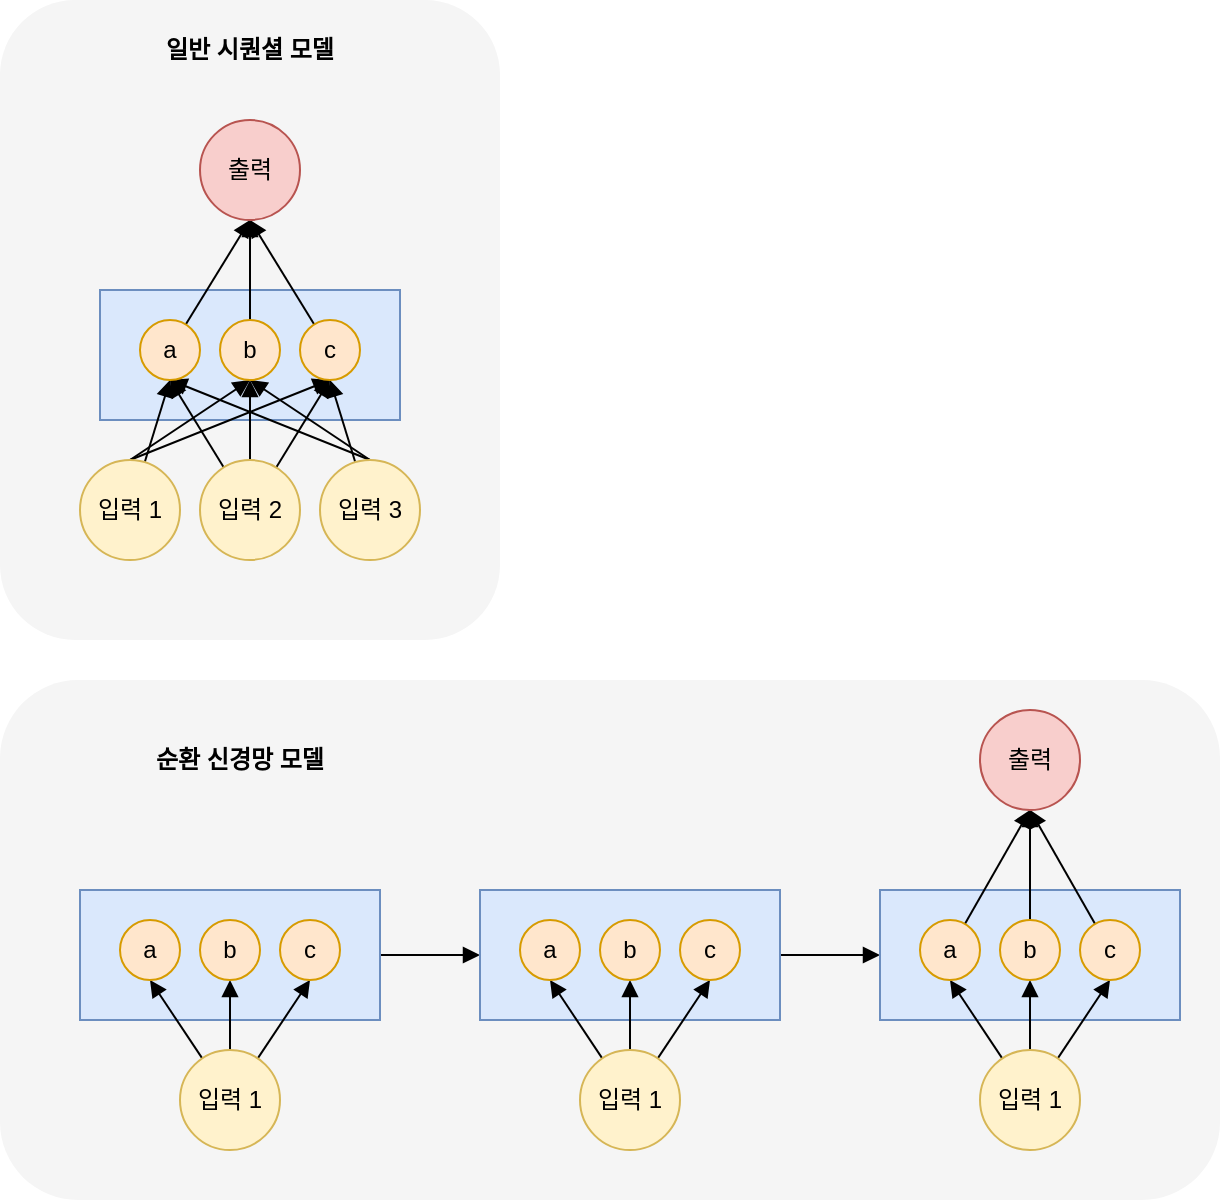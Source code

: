 <mxfile version="26.1.1">
  <diagram name="Page-1" id="OAMn2x-Y-IaO2jiOneYP">
    <mxGraphModel dx="1114" dy="854" grid="1" gridSize="10" guides="1" tooltips="1" connect="1" arrows="1" fold="1" page="1" pageScale="1" pageWidth="827" pageHeight="1169" math="0" shadow="0">
      <root>
        <mxCell id="0" />
        <mxCell id="1" parent="0" />
        <mxCell id="AVMh6ZbLvjALBUQfD-ss-63" value="" style="rounded=1;whiteSpace=wrap;html=1;fillColor=#f5f5f5;fontColor=#333333;strokeColor=none;" vertex="1" parent="1">
          <mxGeometry x="60" y="370" width="610" height="260" as="geometry" />
        </mxCell>
        <mxCell id="AVMh6ZbLvjALBUQfD-ss-62" value="" style="rounded=1;whiteSpace=wrap;html=1;fillColor=#f5f5f5;fontColor=#333333;strokeColor=none;" vertex="1" parent="1">
          <mxGeometry x="60" y="30" width="250" height="320" as="geometry" />
        </mxCell>
        <mxCell id="AVMh6ZbLvjALBUQfD-ss-55" style="edgeStyle=orthogonalEdgeStyle;rounded=0;orthogonalLoop=1;jettySize=auto;html=1;entryX=0;entryY=0.5;entryDx=0;entryDy=0;endArrow=block;endFill=1;" edge="1" parent="1" source="AVMh6ZbLvjALBUQfD-ss-23" target="AVMh6ZbLvjALBUQfD-ss-30">
          <mxGeometry relative="1" as="geometry" />
        </mxCell>
        <mxCell id="AVMh6ZbLvjALBUQfD-ss-23" value="" style="rounded=0;whiteSpace=wrap;html=1;fillColor=#dae8fc;strokeColor=#6c8ebf;" vertex="1" parent="1">
          <mxGeometry x="100" y="475" width="150" height="65" as="geometry" />
        </mxCell>
        <mxCell id="AVMh6ZbLvjALBUQfD-ss-21" value="" style="rounded=0;whiteSpace=wrap;html=1;fillColor=#dae8fc;strokeColor=#6c8ebf;" vertex="1" parent="1">
          <mxGeometry x="110" y="175" width="150" height="65" as="geometry" />
        </mxCell>
        <mxCell id="AVMh6ZbLvjALBUQfD-ss-8" style="rounded=0;orthogonalLoop=1;jettySize=auto;html=1;entryX=0.5;entryY=1;entryDx=0;entryDy=0;endArrow=block;endFill=1;" edge="1" parent="1" source="AVMh6ZbLvjALBUQfD-ss-1" target="AVMh6ZbLvjALBUQfD-ss-4">
          <mxGeometry relative="1" as="geometry" />
        </mxCell>
        <mxCell id="AVMh6ZbLvjALBUQfD-ss-10" style="rounded=0;orthogonalLoop=1;jettySize=auto;html=1;entryX=0.5;entryY=1;entryDx=0;entryDy=0;exitX=0.5;exitY=0;exitDx=0;exitDy=0;endArrow=block;endFill=1;" edge="1" parent="1" source="AVMh6ZbLvjALBUQfD-ss-1" target="AVMh6ZbLvjALBUQfD-ss-5">
          <mxGeometry relative="1" as="geometry" />
        </mxCell>
        <mxCell id="AVMh6ZbLvjALBUQfD-ss-11" style="rounded=0;orthogonalLoop=1;jettySize=auto;html=1;entryX=0.5;entryY=1;entryDx=0;entryDy=0;exitX=0.5;exitY=0;exitDx=0;exitDy=0;endArrow=block;endFill=1;" edge="1" parent="1" source="AVMh6ZbLvjALBUQfD-ss-1" target="AVMh6ZbLvjALBUQfD-ss-6">
          <mxGeometry relative="1" as="geometry" />
        </mxCell>
        <mxCell id="AVMh6ZbLvjALBUQfD-ss-1" value="입력 1" style="ellipse;whiteSpace=wrap;html=1;aspect=fixed;fillColor=#fff2cc;strokeColor=#d6b656;" vertex="1" parent="1">
          <mxGeometry x="100" y="260" width="50" height="50" as="geometry" />
        </mxCell>
        <mxCell id="AVMh6ZbLvjALBUQfD-ss-12" style="rounded=0;orthogonalLoop=1;jettySize=auto;html=1;entryX=0.5;entryY=1;entryDx=0;entryDy=0;endArrow=block;endFill=1;" edge="1" parent="1" source="AVMh6ZbLvjALBUQfD-ss-2" target="AVMh6ZbLvjALBUQfD-ss-4">
          <mxGeometry relative="1" as="geometry" />
        </mxCell>
        <mxCell id="AVMh6ZbLvjALBUQfD-ss-13" style="rounded=0;orthogonalLoop=1;jettySize=auto;html=1;endArrow=block;endFill=1;" edge="1" parent="1" source="AVMh6ZbLvjALBUQfD-ss-2">
          <mxGeometry relative="1" as="geometry">
            <mxPoint x="185" y="220" as="targetPoint" />
          </mxGeometry>
        </mxCell>
        <mxCell id="AVMh6ZbLvjALBUQfD-ss-14" style="rounded=0;orthogonalLoop=1;jettySize=auto;html=1;entryX=0.5;entryY=1;entryDx=0;entryDy=0;endArrow=block;endFill=1;" edge="1" parent="1" source="AVMh6ZbLvjALBUQfD-ss-2" target="AVMh6ZbLvjALBUQfD-ss-6">
          <mxGeometry relative="1" as="geometry" />
        </mxCell>
        <mxCell id="AVMh6ZbLvjALBUQfD-ss-2" value="입력 2" style="ellipse;whiteSpace=wrap;html=1;aspect=fixed;fillColor=#fff2cc;strokeColor=#d6b656;" vertex="1" parent="1">
          <mxGeometry x="160" y="260" width="50" height="50" as="geometry" />
        </mxCell>
        <mxCell id="AVMh6ZbLvjALBUQfD-ss-15" style="rounded=0;orthogonalLoop=1;jettySize=auto;html=1;entryX=0.5;entryY=1;entryDx=0;entryDy=0;exitX=0.5;exitY=0;exitDx=0;exitDy=0;endArrow=block;endFill=1;" edge="1" parent="1" source="AVMh6ZbLvjALBUQfD-ss-3" target="AVMh6ZbLvjALBUQfD-ss-4">
          <mxGeometry relative="1" as="geometry" />
        </mxCell>
        <mxCell id="AVMh6ZbLvjALBUQfD-ss-16" style="rounded=0;orthogonalLoop=1;jettySize=auto;html=1;entryX=0.5;entryY=1;entryDx=0;entryDy=0;exitX=0.5;exitY=0;exitDx=0;exitDy=0;endArrow=block;endFill=1;" edge="1" parent="1" source="AVMh6ZbLvjALBUQfD-ss-3" target="AVMh6ZbLvjALBUQfD-ss-5">
          <mxGeometry relative="1" as="geometry" />
        </mxCell>
        <mxCell id="AVMh6ZbLvjALBUQfD-ss-17" style="rounded=0;orthogonalLoop=1;jettySize=auto;html=1;entryX=0.5;entryY=1;entryDx=0;entryDy=0;endArrow=block;endFill=1;" edge="1" parent="1" source="AVMh6ZbLvjALBUQfD-ss-3" target="AVMh6ZbLvjALBUQfD-ss-6">
          <mxGeometry relative="1" as="geometry" />
        </mxCell>
        <mxCell id="AVMh6ZbLvjALBUQfD-ss-3" value="입력 3" style="ellipse;whiteSpace=wrap;html=1;aspect=fixed;fillColor=#fff2cc;strokeColor=#d6b656;" vertex="1" parent="1">
          <mxGeometry x="220" y="260" width="50" height="50" as="geometry" />
        </mxCell>
        <mxCell id="AVMh6ZbLvjALBUQfD-ss-18" style="rounded=0;orthogonalLoop=1;jettySize=auto;html=1;entryX=0.5;entryY=1;entryDx=0;entryDy=0;endArrow=block;endFill=1;" edge="1" parent="1" source="AVMh6ZbLvjALBUQfD-ss-4" target="AVMh6ZbLvjALBUQfD-ss-7">
          <mxGeometry relative="1" as="geometry" />
        </mxCell>
        <mxCell id="AVMh6ZbLvjALBUQfD-ss-4" value="a" style="ellipse;whiteSpace=wrap;html=1;aspect=fixed;fillColor=#ffe6cc;strokeColor=#d79b00;" vertex="1" parent="1">
          <mxGeometry x="130" y="190" width="30" height="30" as="geometry" />
        </mxCell>
        <mxCell id="AVMh6ZbLvjALBUQfD-ss-19" style="rounded=0;orthogonalLoop=1;jettySize=auto;html=1;entryX=0.5;entryY=1;entryDx=0;entryDy=0;endArrow=block;endFill=1;" edge="1" parent="1" source="AVMh6ZbLvjALBUQfD-ss-5" target="AVMh6ZbLvjALBUQfD-ss-7">
          <mxGeometry relative="1" as="geometry" />
        </mxCell>
        <mxCell id="AVMh6ZbLvjALBUQfD-ss-5" value="b" style="ellipse;whiteSpace=wrap;html=1;aspect=fixed;fillColor=#ffe6cc;strokeColor=#d79b00;" vertex="1" parent="1">
          <mxGeometry x="170" y="190" width="30" height="30" as="geometry" />
        </mxCell>
        <mxCell id="AVMh6ZbLvjALBUQfD-ss-20" style="rounded=0;orthogonalLoop=1;jettySize=auto;html=1;entryX=0.5;entryY=1;entryDx=0;entryDy=0;endArrow=block;endFill=1;" edge="1" parent="1" source="AVMh6ZbLvjALBUQfD-ss-6" target="AVMh6ZbLvjALBUQfD-ss-7">
          <mxGeometry relative="1" as="geometry" />
        </mxCell>
        <mxCell id="AVMh6ZbLvjALBUQfD-ss-6" value="c" style="ellipse;whiteSpace=wrap;html=1;aspect=fixed;fillColor=#ffe6cc;strokeColor=#d79b00;" vertex="1" parent="1">
          <mxGeometry x="210" y="190" width="30" height="30" as="geometry" />
        </mxCell>
        <mxCell id="AVMh6ZbLvjALBUQfD-ss-7" value="출력" style="ellipse;whiteSpace=wrap;html=1;aspect=fixed;fillColor=#f8cecc;strokeColor=#b85450;" vertex="1" parent="1">
          <mxGeometry x="160" y="90" width="50" height="50" as="geometry" />
        </mxCell>
        <mxCell id="AVMh6ZbLvjALBUQfD-ss-27" style="rounded=0;orthogonalLoop=1;jettySize=auto;html=1;entryX=0.5;entryY=1;entryDx=0;entryDy=0;endArrow=block;endFill=1;" edge="1" parent="1" source="AVMh6ZbLvjALBUQfD-ss-22" target="AVMh6ZbLvjALBUQfD-ss-25">
          <mxGeometry relative="1" as="geometry" />
        </mxCell>
        <mxCell id="AVMh6ZbLvjALBUQfD-ss-28" style="rounded=0;orthogonalLoop=1;jettySize=auto;html=1;entryX=0.5;entryY=1;entryDx=0;entryDy=0;endArrow=block;endFill=1;" edge="1" parent="1" source="AVMh6ZbLvjALBUQfD-ss-22" target="AVMh6ZbLvjALBUQfD-ss-24">
          <mxGeometry relative="1" as="geometry" />
        </mxCell>
        <mxCell id="AVMh6ZbLvjALBUQfD-ss-29" style="rounded=0;orthogonalLoop=1;jettySize=auto;html=1;entryX=0.5;entryY=1;entryDx=0;entryDy=0;endArrow=block;endFill=1;" edge="1" parent="1" source="AVMh6ZbLvjALBUQfD-ss-22" target="AVMh6ZbLvjALBUQfD-ss-26">
          <mxGeometry relative="1" as="geometry" />
        </mxCell>
        <mxCell id="AVMh6ZbLvjALBUQfD-ss-22" value="입력 1" style="ellipse;whiteSpace=wrap;html=1;aspect=fixed;fillColor=#fff2cc;strokeColor=#d6b656;" vertex="1" parent="1">
          <mxGeometry x="150" y="555" width="50" height="50" as="geometry" />
        </mxCell>
        <mxCell id="AVMh6ZbLvjALBUQfD-ss-24" value="a" style="ellipse;whiteSpace=wrap;html=1;aspect=fixed;fillColor=#ffe6cc;strokeColor=#d79b00;" vertex="1" parent="1">
          <mxGeometry x="120" y="490" width="30" height="30" as="geometry" />
        </mxCell>
        <mxCell id="AVMh6ZbLvjALBUQfD-ss-25" value="b" style="ellipse;whiteSpace=wrap;html=1;aspect=fixed;fillColor=#ffe6cc;strokeColor=#d79b00;" vertex="1" parent="1">
          <mxGeometry x="160" y="490" width="30" height="30" as="geometry" />
        </mxCell>
        <mxCell id="AVMh6ZbLvjALBUQfD-ss-26" value="c" style="ellipse;whiteSpace=wrap;html=1;aspect=fixed;fillColor=#ffe6cc;strokeColor=#d79b00;" vertex="1" parent="1">
          <mxGeometry x="200" y="490" width="30" height="30" as="geometry" />
        </mxCell>
        <mxCell id="AVMh6ZbLvjALBUQfD-ss-56" style="edgeStyle=orthogonalEdgeStyle;rounded=0;orthogonalLoop=1;jettySize=auto;html=1;entryX=0;entryY=0.5;entryDx=0;entryDy=0;endArrow=block;endFill=1;" edge="1" parent="1" source="AVMh6ZbLvjALBUQfD-ss-30" target="AVMh6ZbLvjALBUQfD-ss-46">
          <mxGeometry relative="1" as="geometry" />
        </mxCell>
        <mxCell id="AVMh6ZbLvjALBUQfD-ss-30" value="" style="rounded=0;whiteSpace=wrap;html=1;fillColor=#dae8fc;strokeColor=#6c8ebf;" vertex="1" parent="1">
          <mxGeometry x="300" y="475" width="150" height="65" as="geometry" />
        </mxCell>
        <mxCell id="AVMh6ZbLvjALBUQfD-ss-31" style="rounded=0;orthogonalLoop=1;jettySize=auto;html=1;entryX=0.5;entryY=1;entryDx=0;entryDy=0;endArrow=block;endFill=1;" edge="1" parent="1" source="AVMh6ZbLvjALBUQfD-ss-34" target="AVMh6ZbLvjALBUQfD-ss-36">
          <mxGeometry relative="1" as="geometry" />
        </mxCell>
        <mxCell id="AVMh6ZbLvjALBUQfD-ss-32" style="rounded=0;orthogonalLoop=1;jettySize=auto;html=1;entryX=0.5;entryY=1;entryDx=0;entryDy=0;endArrow=block;endFill=1;" edge="1" parent="1" source="AVMh6ZbLvjALBUQfD-ss-34" target="AVMh6ZbLvjALBUQfD-ss-35">
          <mxGeometry relative="1" as="geometry" />
        </mxCell>
        <mxCell id="AVMh6ZbLvjALBUQfD-ss-33" style="rounded=0;orthogonalLoop=1;jettySize=auto;html=1;entryX=0.5;entryY=1;entryDx=0;entryDy=0;endArrow=block;endFill=1;" edge="1" parent="1" source="AVMh6ZbLvjALBUQfD-ss-34" target="AVMh6ZbLvjALBUQfD-ss-37">
          <mxGeometry relative="1" as="geometry" />
        </mxCell>
        <mxCell id="AVMh6ZbLvjALBUQfD-ss-34" value="입력 1" style="ellipse;whiteSpace=wrap;html=1;aspect=fixed;fillColor=#fff2cc;strokeColor=#d6b656;" vertex="1" parent="1">
          <mxGeometry x="350" y="555" width="50" height="50" as="geometry" />
        </mxCell>
        <mxCell id="AVMh6ZbLvjALBUQfD-ss-35" value="a" style="ellipse;whiteSpace=wrap;html=1;aspect=fixed;fillColor=#ffe6cc;strokeColor=#d79b00;" vertex="1" parent="1">
          <mxGeometry x="320" y="490" width="30" height="30" as="geometry" />
        </mxCell>
        <mxCell id="AVMh6ZbLvjALBUQfD-ss-36" value="b" style="ellipse;whiteSpace=wrap;html=1;aspect=fixed;fillColor=#ffe6cc;strokeColor=#d79b00;" vertex="1" parent="1">
          <mxGeometry x="360" y="490" width="30" height="30" as="geometry" />
        </mxCell>
        <mxCell id="AVMh6ZbLvjALBUQfD-ss-37" value="c" style="ellipse;whiteSpace=wrap;html=1;aspect=fixed;fillColor=#ffe6cc;strokeColor=#d79b00;" vertex="1" parent="1">
          <mxGeometry x="400" y="490" width="30" height="30" as="geometry" />
        </mxCell>
        <mxCell id="AVMh6ZbLvjALBUQfD-ss-46" value="" style="rounded=0;whiteSpace=wrap;html=1;fillColor=#dae8fc;strokeColor=#6c8ebf;" vertex="1" parent="1">
          <mxGeometry x="500" y="475" width="150" height="65" as="geometry" />
        </mxCell>
        <mxCell id="AVMh6ZbLvjALBUQfD-ss-47" style="rounded=0;orthogonalLoop=1;jettySize=auto;html=1;entryX=0.5;entryY=1;entryDx=0;entryDy=0;endArrow=block;endFill=1;" edge="1" parent="1" source="AVMh6ZbLvjALBUQfD-ss-50" target="AVMh6ZbLvjALBUQfD-ss-52">
          <mxGeometry relative="1" as="geometry" />
        </mxCell>
        <mxCell id="AVMh6ZbLvjALBUQfD-ss-48" style="rounded=0;orthogonalLoop=1;jettySize=auto;html=1;entryX=0.5;entryY=1;entryDx=0;entryDy=0;endArrow=block;endFill=1;" edge="1" parent="1" source="AVMh6ZbLvjALBUQfD-ss-50" target="AVMh6ZbLvjALBUQfD-ss-51">
          <mxGeometry relative="1" as="geometry" />
        </mxCell>
        <mxCell id="AVMh6ZbLvjALBUQfD-ss-49" style="rounded=0;orthogonalLoop=1;jettySize=auto;html=1;entryX=0.5;entryY=1;entryDx=0;entryDy=0;endArrow=block;endFill=1;" edge="1" parent="1" source="AVMh6ZbLvjALBUQfD-ss-50" target="AVMh6ZbLvjALBUQfD-ss-53">
          <mxGeometry relative="1" as="geometry" />
        </mxCell>
        <mxCell id="AVMh6ZbLvjALBUQfD-ss-50" value="입력 1" style="ellipse;whiteSpace=wrap;html=1;aspect=fixed;fillColor=#fff2cc;strokeColor=#d6b656;" vertex="1" parent="1">
          <mxGeometry x="550" y="555" width="50" height="50" as="geometry" />
        </mxCell>
        <mxCell id="AVMh6ZbLvjALBUQfD-ss-57" style="rounded=0;orthogonalLoop=1;jettySize=auto;html=1;entryX=0.5;entryY=1;entryDx=0;entryDy=0;endArrow=block;endFill=1;" edge="1" parent="1" source="AVMh6ZbLvjALBUQfD-ss-51" target="AVMh6ZbLvjALBUQfD-ss-54">
          <mxGeometry relative="1" as="geometry" />
        </mxCell>
        <mxCell id="AVMh6ZbLvjALBUQfD-ss-51" value="a" style="ellipse;whiteSpace=wrap;html=1;aspect=fixed;fillColor=#ffe6cc;strokeColor=#d79b00;" vertex="1" parent="1">
          <mxGeometry x="520" y="490" width="30" height="30" as="geometry" />
        </mxCell>
        <mxCell id="AVMh6ZbLvjALBUQfD-ss-58" style="rounded=0;orthogonalLoop=1;jettySize=auto;html=1;entryX=0.5;entryY=1;entryDx=0;entryDy=0;endArrow=block;endFill=1;" edge="1" parent="1" source="AVMh6ZbLvjALBUQfD-ss-52" target="AVMh6ZbLvjALBUQfD-ss-54">
          <mxGeometry relative="1" as="geometry" />
        </mxCell>
        <mxCell id="AVMh6ZbLvjALBUQfD-ss-52" value="b" style="ellipse;whiteSpace=wrap;html=1;aspect=fixed;fillColor=#ffe6cc;strokeColor=#d79b00;" vertex="1" parent="1">
          <mxGeometry x="560" y="490" width="30" height="30" as="geometry" />
        </mxCell>
        <mxCell id="AVMh6ZbLvjALBUQfD-ss-59" style="rounded=0;orthogonalLoop=1;jettySize=auto;html=1;entryX=0.5;entryY=1;entryDx=0;entryDy=0;endArrow=block;endFill=1;" edge="1" parent="1" source="AVMh6ZbLvjALBUQfD-ss-53" target="AVMh6ZbLvjALBUQfD-ss-54">
          <mxGeometry relative="1" as="geometry" />
        </mxCell>
        <mxCell id="AVMh6ZbLvjALBUQfD-ss-53" value="c" style="ellipse;whiteSpace=wrap;html=1;aspect=fixed;fillColor=#ffe6cc;strokeColor=#d79b00;" vertex="1" parent="1">
          <mxGeometry x="600" y="490" width="30" height="30" as="geometry" />
        </mxCell>
        <mxCell id="AVMh6ZbLvjALBUQfD-ss-54" value="출력" style="ellipse;whiteSpace=wrap;html=1;aspect=fixed;fillColor=#f8cecc;strokeColor=#b85450;" vertex="1" parent="1">
          <mxGeometry x="550" y="385" width="50" height="50" as="geometry" />
        </mxCell>
        <mxCell id="AVMh6ZbLvjALBUQfD-ss-60" value="일반 시퀀셜 모델" style="text;html=1;align=center;verticalAlign=middle;whiteSpace=wrap;rounded=0;fontStyle=1" vertex="1" parent="1">
          <mxGeometry x="135" y="40" width="100" height="30" as="geometry" />
        </mxCell>
        <mxCell id="AVMh6ZbLvjALBUQfD-ss-61" value="순환 신경망 모델" style="text;html=1;align=center;verticalAlign=middle;whiteSpace=wrap;rounded=0;fontStyle=1" vertex="1" parent="1">
          <mxGeometry x="130" y="395" width="100" height="30" as="geometry" />
        </mxCell>
      </root>
    </mxGraphModel>
  </diagram>
</mxfile>
